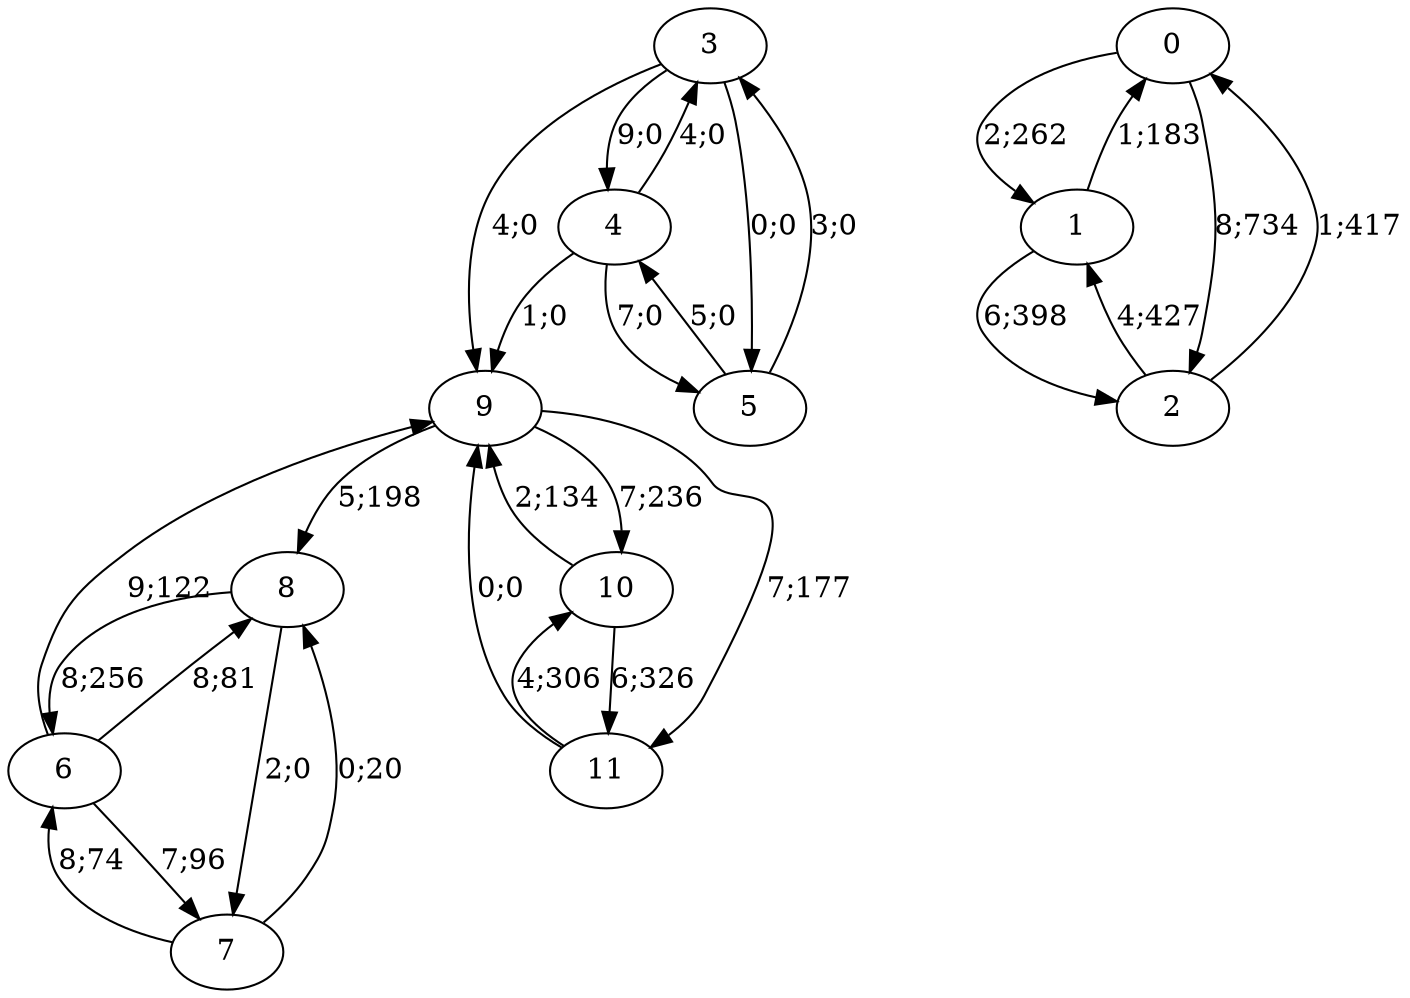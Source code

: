 digraph graph6185 {




















9 -> 8 [color=black,label="5;198"]
9 -> 10 [color=black,label="7;236"]
9 -> 11 [color=black,label="7;177"]


10 -> 9 [color=black,label="2;134"]
10 -> 11 [color=black,label="6;326"]


11 -> 9 [color=black,label="0;0"]
11 -> 10 [color=black,label="4;306"]














6 -> 9 [color=black,label="9;122"]
6 -> 7 [color=black,label="7;96"]
6 -> 8 [color=black,label="8;81"]


7 -> 6 [color=black,label="8;74"]
7 -> 8 [color=black,label="0;20"]


8 -> 6 [color=black,label="8;256"]
8 -> 7 [color=black,label="2;0"]














3 -> 9 [color=black,label="4;0"]
3 -> 4 [color=black,label="9;0"]
3 -> 5 [color=black,label="0;0"]


4 -> 9 [color=black,label="1;0"]
4 -> 3 [color=black,label="4;0"]
4 -> 5 [color=black,label="7;0"]


5 -> 3 [color=black,label="3;0"]
5 -> 4 [color=black,label="5;0"]














0 -> 1 [color=black,label="2;262"]
0 -> 2 [color=black,label="8;734"]


1 -> 0 [color=black,label="1;183"]
1 -> 2 [color=black,label="6;398"]


2 -> 0 [color=black,label="1;417"]
2 -> 1 [color=black,label="4;427"]



















}